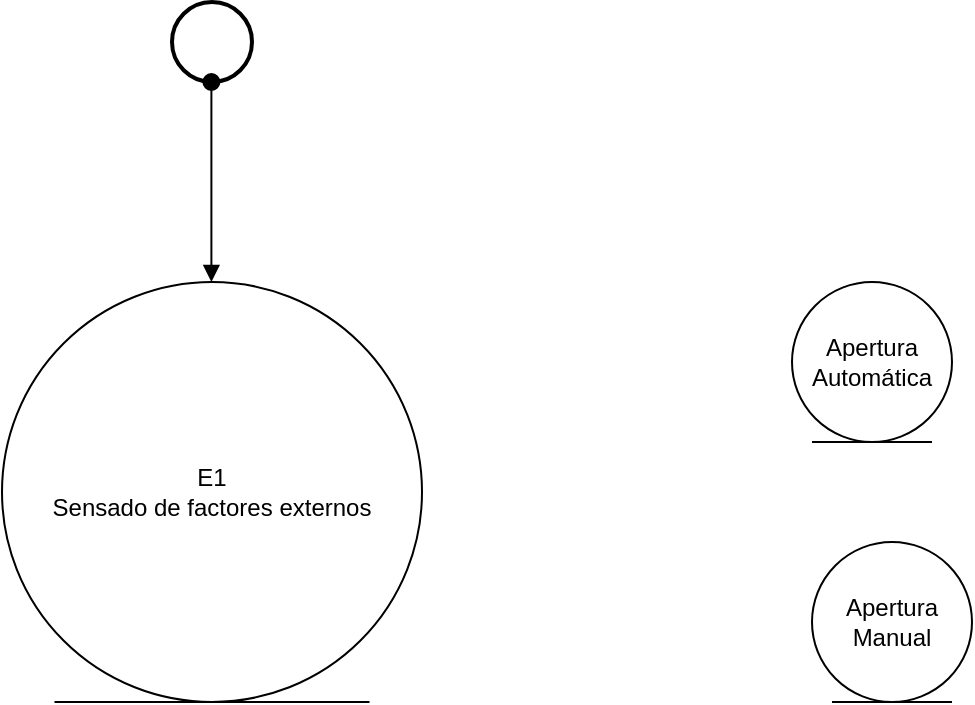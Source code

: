 <mxfile version="24.7.16">
  <diagram name="Page-1" id="e7e014a7-5840-1c2e-5031-d8a46d1fe8dd">
    <mxGraphModel dx="808" dy="402" grid="1" gridSize="10" guides="1" tooltips="1" connect="1" arrows="1" fold="1" page="1" pageScale="1" pageWidth="1169" pageHeight="826" background="none" math="0" shadow="0">
      <root>
        <mxCell id="0" />
        <mxCell id="1" parent="0" />
        <mxCell id="xg2LhlMbRckfmOBxGWyi-41" value="" style="strokeWidth=2;html=1;shape=mxgraph.flowchart.start_2;whiteSpace=wrap;" vertex="1" parent="1">
          <mxGeometry x="540" y="10" width="40" height="40" as="geometry" />
        </mxCell>
        <mxCell id="xg2LhlMbRckfmOBxGWyi-42" value="E1&lt;br&gt;Sensado de factores externos" style="ellipse;shape=umlEntity;whiteSpace=wrap;html=1;" vertex="1" parent="1">
          <mxGeometry x="455" y="150" width="210" height="210" as="geometry" />
        </mxCell>
        <mxCell id="xg2LhlMbRckfmOBxGWyi-43" value="" style="html=1;verticalAlign=bottom;startArrow=oval;startFill=1;endArrow=block;startSize=8;curved=0;rounded=0;exitX=0.5;exitY=1;exitDx=0;exitDy=0;exitPerimeter=0;" edge="1" parent="1">
          <mxGeometry width="60" relative="1" as="geometry">
            <mxPoint x="559.7" y="50" as="sourcePoint" />
            <mxPoint x="559.7" y="150" as="targetPoint" />
          </mxGeometry>
        </mxCell>
        <mxCell id="xg2LhlMbRckfmOBxGWyi-45" value="Apertura&lt;br&gt;Automática" style="ellipse;shape=umlEntity;whiteSpace=wrap;html=1;" vertex="1" parent="1">
          <mxGeometry x="850" y="150" width="80" height="80" as="geometry" />
        </mxCell>
        <mxCell id="xg2LhlMbRckfmOBxGWyi-46" value="Apertura Manual" style="ellipse;shape=umlEntity;whiteSpace=wrap;html=1;" vertex="1" parent="1">
          <mxGeometry x="860" y="280" width="80" height="80" as="geometry" />
        </mxCell>
      </root>
    </mxGraphModel>
  </diagram>
</mxfile>
